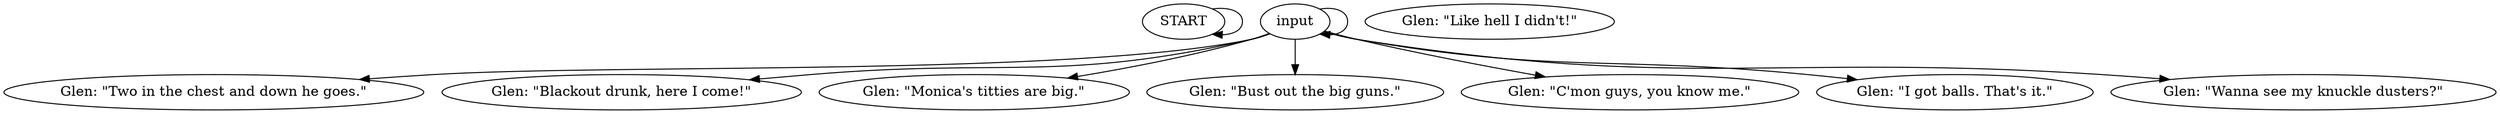 # WHIRLING F1 / GLEN barks
# Glen barks:
# ==================================================
digraph G {
	  0 [label="START"];
	  1 [label="input"];
	  2 [label="Glen: \"Two in the chest and down he goes.\""];
	  3 [label="Glen: \"Blackout drunk, here I come!\""];
	  4 [label="Glen: \"Monica's titties are big.\""];
	  5 [label="Glen: \"Bust out the big guns.\""];
	  6 [label="Glen: \"Like hell I didn't!\""];
	  7 [label="Glen: \"C'mon guys, you know me.\""];
	  8 [label="Glen: \"I got balls. That's it.\""];
	  9 [label="Glen: \"Wanna see my knuckle dusters?\""];
	  0 -> 0
	  1 -> 1
	  1 -> 2
	  1 -> 3
	  1 -> 4
	  1 -> 5
	  1 -> 7
	  1 -> 8
	  1 -> 9
}

